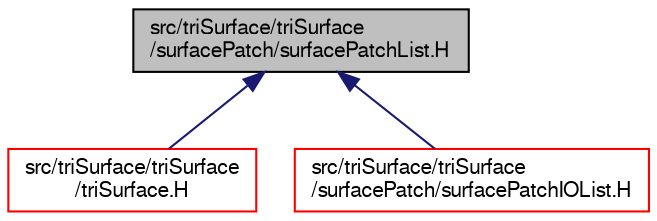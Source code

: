 digraph "src/triSurface/triSurface/surfacePatch/surfacePatchList.H"
{
  bgcolor="transparent";
  edge [fontname="FreeSans",fontsize="10",labelfontname="FreeSans",labelfontsize="10"];
  node [fontname="FreeSans",fontsize="10",shape=record];
  Node55 [label="src/triSurface/triSurface\l/surfacePatch/surfacePatchList.H",height=0.2,width=0.4,color="black", fillcolor="grey75", style="filled", fontcolor="black"];
  Node55 -> Node56 [dir="back",color="midnightblue",fontsize="10",style="solid",fontname="FreeSans"];
  Node56 [label="src/triSurface/triSurface\l/triSurface.H",height=0.2,width=0.4,color="red",URL="$a17024.html"];
  Node55 -> Node168 [dir="back",color="midnightblue",fontsize="10",style="solid",fontname="FreeSans"];
  Node168 [label="src/triSurface/triSurface\l/surfacePatch/surfacePatchIOList.H",height=0.2,width=0.4,color="red",URL="$a17015.html"];
}
